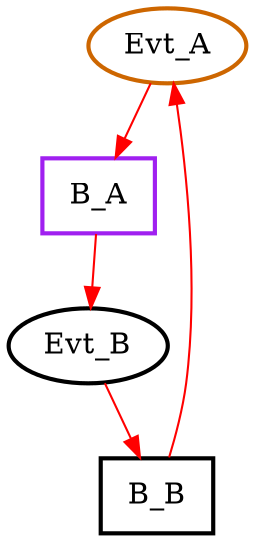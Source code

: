digraph "pps-test4-0" {
  name="pps-test4-0"
  subgraph subgraph0 {
    node [cpu=0 pattern=A tperiod=100000000 toffs=0 fid=1 gid=5 sid=2 bpid=8 style=filled color=black fillcolor=white penwidth=2 shape=oval]
    Evt_A [type=tmsg patentry=1 evtno=15 par=1 color=darkorange3]
    B_A [type=block patexit=1 qlo=1 shape=rectangle color=purple]
    Evt_B [type=tmsg evtno=255 par=2]
    B_B [type=block shape=rectangle]
    edge [type=defdst color=red]
    Evt_A -> B_A -> Evt_B -> B_B -> Evt_A
  }
}
